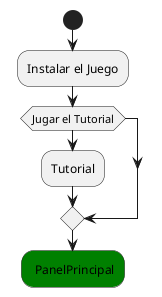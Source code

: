 @startuml diagrama0
start
:Instalar el Juego;
if (Jugar el Tutorial) then
    :Tutorial;
endif
#Green: PanelPrincipal; 

@enduml

@startuml diagrama1
skinparam ArrowHeadColor none
#Green :PanelPrincipal; 
note right
    Este es el entorno principal del juego
end note 
split
#Gray :Tienda;
detach
split again
#Gray :Cartas;
detach 
split again       
#Gray :Batalla;
:Jugar;
note right
  Aqui entra en el modo juego 
  ====
  salir de la partida o continuar  
end note
if (continuar) then(si)
    #Green: PanelPrincipal;
    detach
else (no)
    end 
endif

split again    
#Gray :Social;
detach 
split again
#Gray :Eventos;
detach 
end split
@enduml

@startuml diagrama2
#Green :PanelPrincipal;
#Gray :Tienda;
if (entrar en la tienda) then (si)
    #Blue :TIENDA;
else (no)
    
endif 
#Green :PanelPrincipal;  
@enduml

@startuml diagrama3
#Green :PanelPrincipal;
#Gray :Cartas;
if (Adquirir/Administrar cartas) then (si)
    #Blue :Admiinsitrador de Cartas ;
else (no)
    
endif 
#Green :PanelPrincipal;  
@enduml


@startuml diagrama4
#Green :PanelPrincipal;
#Gray :Social;
if (Entrar a sección de Redes) then (si)
    #Blue :Redes;
else (no)
endif 
#Green :PanelPrincipal;  
@enduml

@startuml diagrama5
#Green :PanelPrincipal;
#Gray :Eventos;
if (Entrar a sección de los eventos) then (si)
    #Blue :Eventos;
else (no)
endif 
#Green :PanelPrincipal;  
@enduml